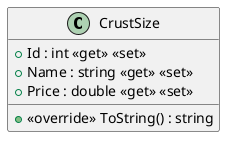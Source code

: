 @startuml
class CrustSize {
    + Id : int <<get>> <<set>>
    + Name : string <<get>> <<set>>
    + Price : double <<get>> <<set>>
    + <<override>> ToString() : string
}
@enduml
